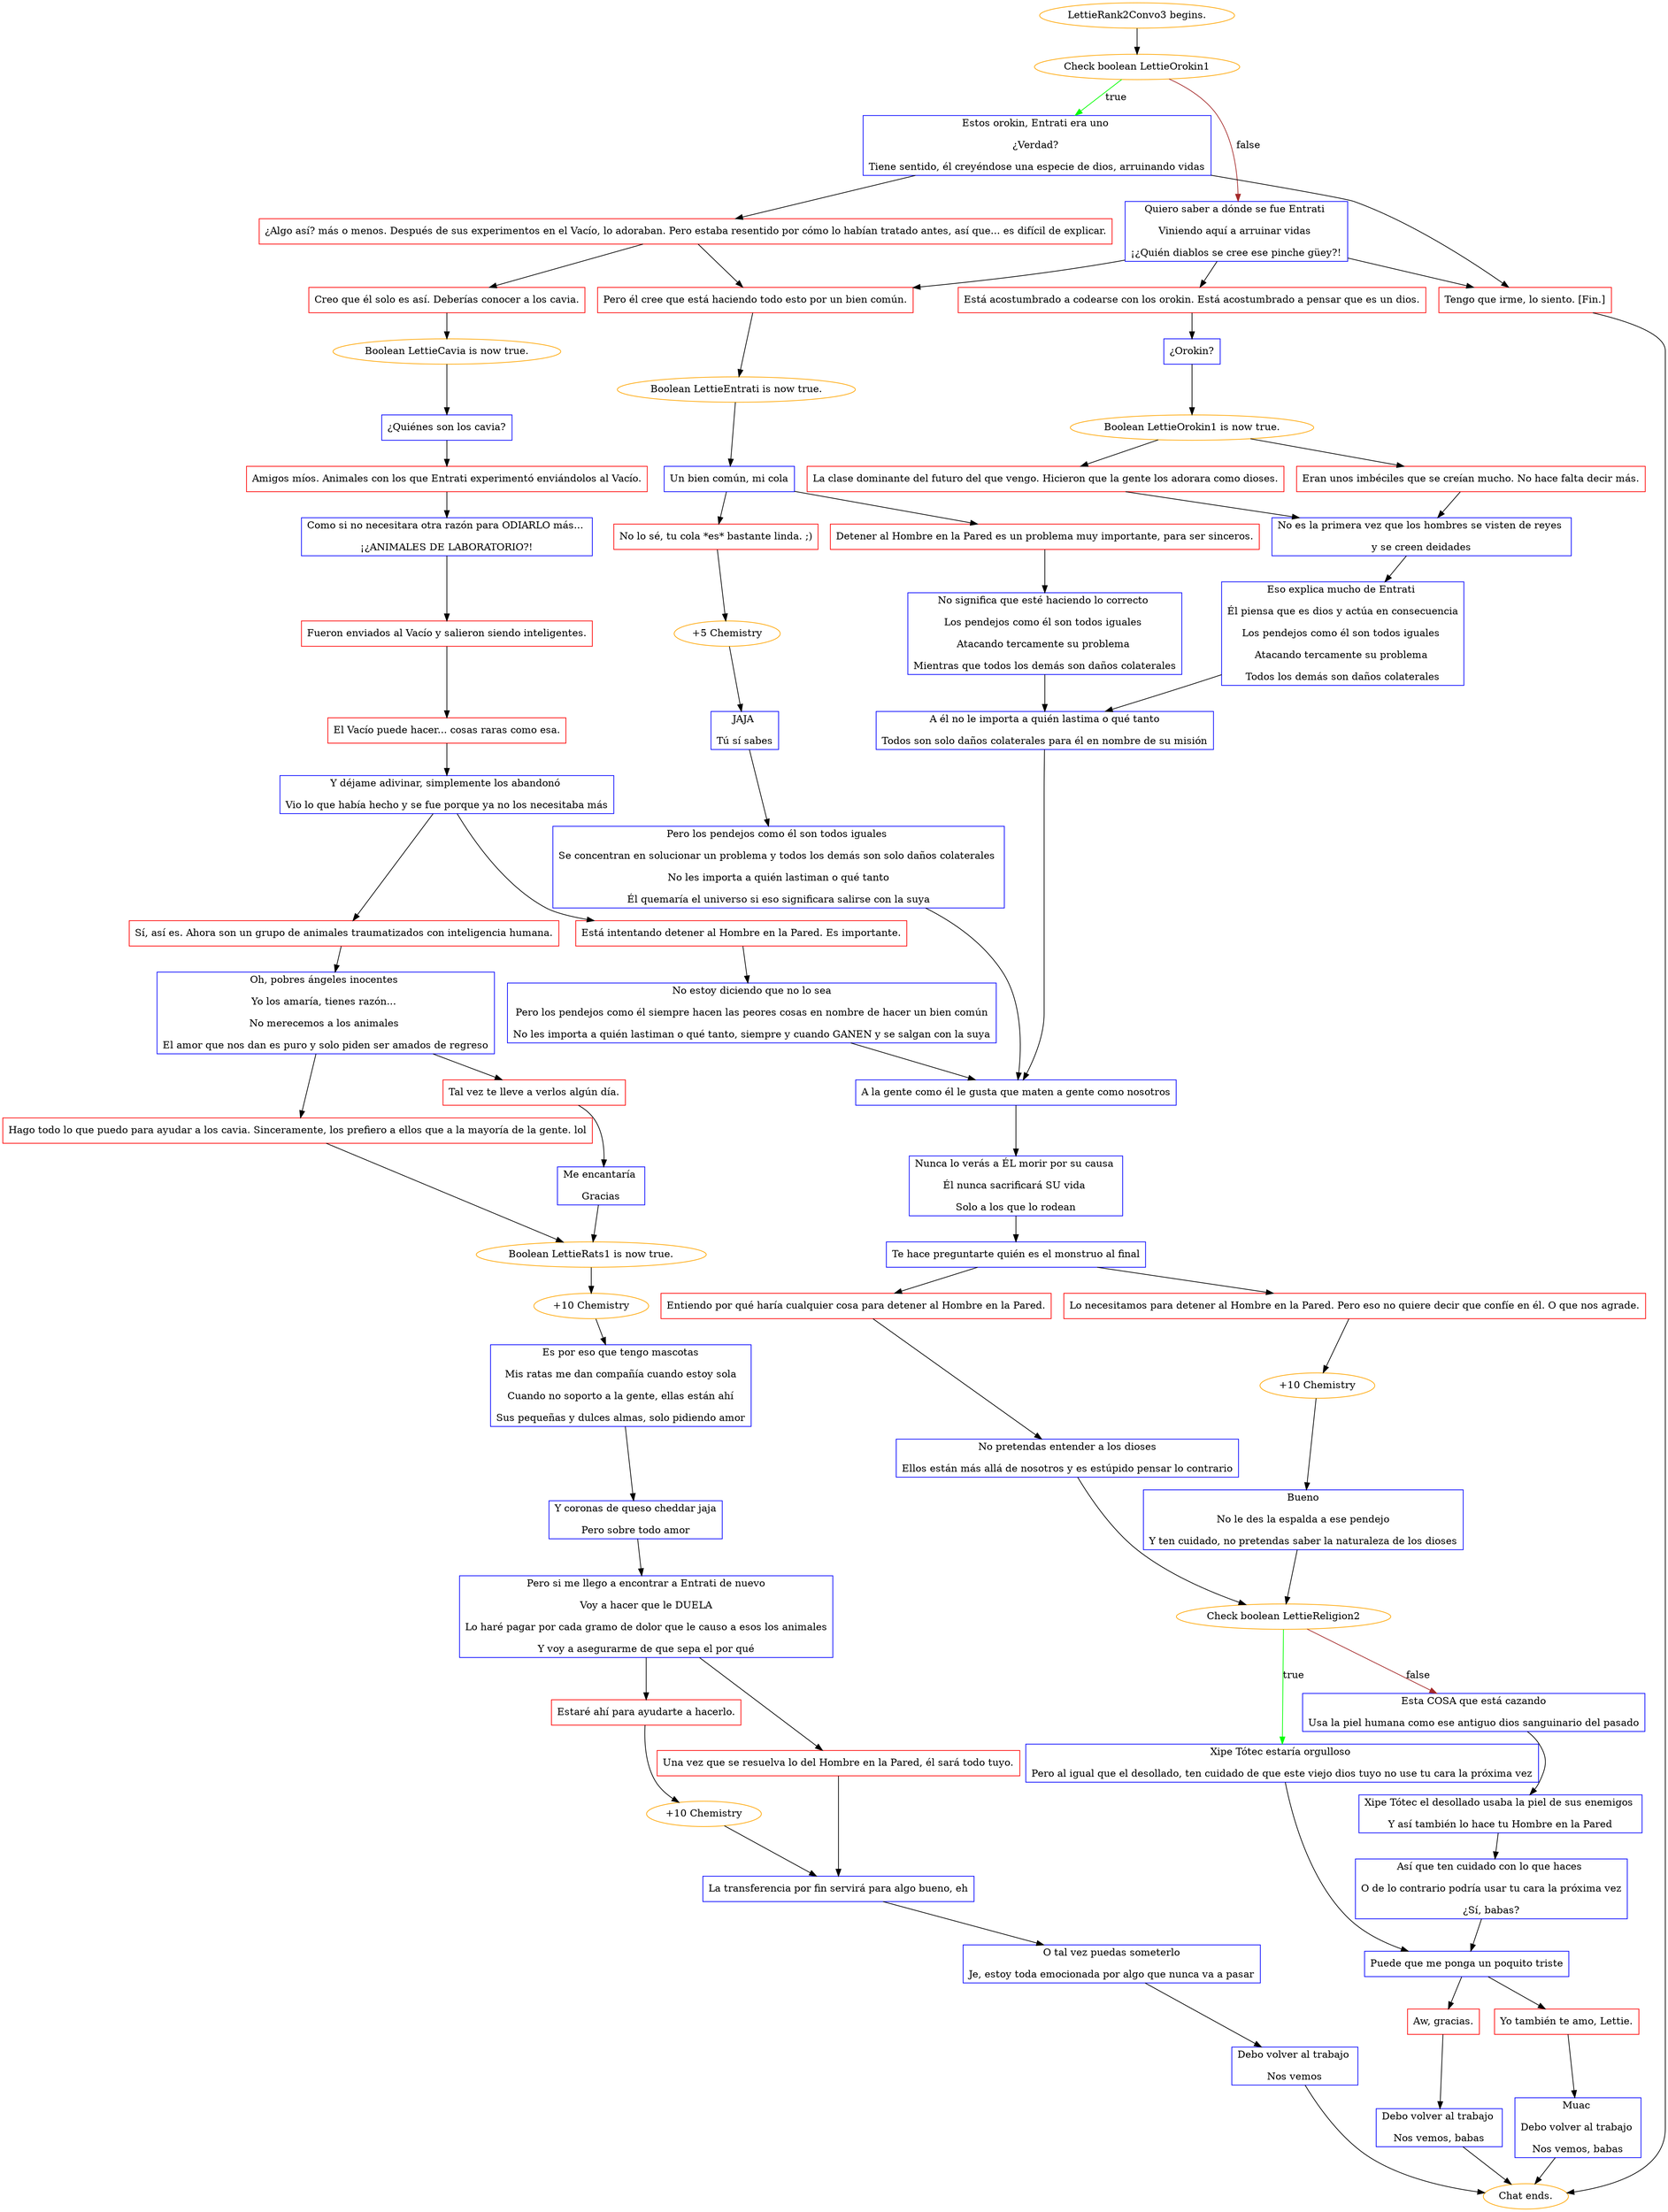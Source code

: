 digraph {
	"LettieRank2Convo3 begins." [color=orange];
		"LettieRank2Convo3 begins." -> j1666291197;
	j1666291197 [label="Check boolean LettieOrokin1",color=orange];
		j1666291197 -> j2846125497 [label=true,color=green];
		j1666291197 -> j2321174067 [label=false,color=brown];
	j2846125497 [label="Estos orokin, Entrati era uno 
¿Verdad? 
Tiene sentido, él creyéndose una especie de dios, arruinando vidas",shape=box,color=blue];
		j2846125497 -> j1890659218;
		j2846125497 -> j2404413793;
	j2321174067 [label="Quiero saber a dónde se fue Entrati 
Viniendo aquí a arruinar vidas 
¡¿Quién diablos se cree ese pinche güey?!",shape=box,color=blue];
		j2321174067 -> j1914182739;
		j2321174067 -> j1068831318;
		j2321174067 -> j2404413793;
	j1890659218 [label="¿Algo así? más o menos. Después de sus experimentos en el Vacío, lo adoraban. Pero estaba resentido por cómo lo habían tratado antes, así que... es difícil de explicar.",shape=box,color=red];
		j1890659218 -> j3861783018;
		j1890659218 -> j1914182739;
	j2404413793 [label="Tengo que irme, lo siento. [Fin.]",shape=box,color=red];
		j2404413793 -> "Chat ends.";
	j1914182739 [label="Pero él cree que está haciendo todo esto por un bien común.",shape=box,color=red];
		j1914182739 -> j1029409335;
	j1068831318 [label="Está acostumbrado a codearse con los orokin. Está acostumbrado a pensar que es un dios.",shape=box,color=red];
		j1068831318 -> j4123248397;
	j3861783018 [label="Creo que él solo es así. Deberías conocer a los cavia.",shape=box,color=red];
		j3861783018 -> j369508426;
	"Chat ends." [color=orange];
	j1029409335 [label="Boolean LettieEntrati is now true.",color=orange];
		j1029409335 -> j3159817546;
	j4123248397 [label="¿Orokin?",shape=box,color=blue];
		j4123248397 -> j4157639181;
	j369508426 [label="Boolean LettieCavia is now true.",color=orange];
		j369508426 -> j3327077383;
	j3159817546 [label="Un bien común, mi cola",shape=box,color=blue];
		j3159817546 -> j657062729;
		j3159817546 -> j1812629202;
	j4157639181 [label="Boolean LettieOrokin1 is now true.",color=orange];
		j4157639181 -> j2369776375;
		j4157639181 -> j4120970425;
	j3327077383 [label="¿Quiénes son los cavia?",shape=box,color=blue];
		j3327077383 -> j294627921;
	j657062729 [label="No lo sé, tu cola *es* bastante linda. ;)",shape=box,color=red];
		j657062729 -> j395045050;
	j1812629202 [label="Detener al Hombre en la Pared es un problema muy importante, para ser sinceros.",shape=box,color=red];
		j1812629202 -> j2934916177;
	j2369776375 [label="La clase dominante del futuro del que vengo. Hicieron que la gente los adorara como dioses.",shape=box,color=red];
		j2369776375 -> j2274454449;
	j4120970425 [label="Eran unos imbéciles que se creían mucho. No hace falta decir más.",shape=box,color=red];
		j4120970425 -> j2274454449;
	j294627921 [label="Amigos míos. Animales con los que Entrati experimentó enviándolos al Vacío.",shape=box,color=red];
		j294627921 -> j2921244449;
	j395045050 [label="+5 Chemistry",color=orange];
		j395045050 -> j4053819315;
	j2934916177 [label="No significa que esté haciendo lo correcto 
Los pendejos como él son todos iguales 
Atacando tercamente su problema 
Mientras que todos los demás son daños colaterales",shape=box,color=blue];
		j2934916177 -> j707214133;
	j2274454449 [label="No es la primera vez que los hombres se visten de reyes 
y se creen deidades",shape=box,color=blue];
		j2274454449 -> j855589385;
	j2921244449 [label="Como si no necesitara otra razón para ODIARLO más... 
¡¿ANIMALES DE LABORATORIO?!",shape=box,color=blue];
		j2921244449 -> j2670781043;
	j4053819315 [label="JAJA 
Tú sí sabes",shape=box,color=blue];
		j4053819315 -> j2621304832;
	j707214133 [label="A él no le importa a quién lastima o qué tanto
Todos son solo daños colaterales para él en nombre de su misión",shape=box,color=blue];
		j707214133 -> j883154378;
	j855589385 [label="Eso explica mucho de Entrati 
Él piensa que es dios y actúa en consecuencia
Los pendejos como él son todos iguales 
Atacando tercamente su problema 
Todos los demás son daños colaterales",shape=box,color=blue];
		j855589385 -> j707214133;
	j2670781043 [label="Fueron enviados al Vacío y salieron siendo inteligentes.",shape=box,color=red];
		j2670781043 -> j2570224560;
	j2621304832 [label="Pero los pendejos como él son todos iguales 
Se concentran en solucionar un problema y todos los demás son solo daños colaterales 
No les importa a quién lastiman o qué tanto
Él quemaría el universo si eso significara salirse con la suya",shape=box,color=blue];
		j2621304832 -> j883154378;
	j883154378 [label="A la gente como él le gusta que maten a gente como nosotros",shape=box,color=blue];
		j883154378 -> j2378300787;
	j2570224560 [label="El Vacío puede hacer... cosas raras como esa.",shape=box,color=red];
		j2570224560 -> j1105627756;
	j2378300787 [label="Nunca lo verás a ÉL morir por su causa 
Él nunca sacrificará SU vida 
Solo a los que lo rodean",shape=box,color=blue];
		j2378300787 -> j2212074804;
	j1105627756 [label="Y déjame adivinar, simplemente los abandonó 
Vio lo que había hecho y se fue porque ya no los necesitaba más",shape=box,color=blue];
		j1105627756 -> j616049793;
		j1105627756 -> j118957124;
	j2212074804 [label="Te hace preguntarte quién es el monstruo al final",shape=box,color=blue];
		j2212074804 -> j2236559663;
		j2212074804 -> j309705050;
	j616049793 [label="Sí, así es. Ahora son un grupo de animales traumatizados con inteligencia humana.",shape=box,color=red];
		j616049793 -> j3896538138;
	j118957124 [label="Está intentando detener al Hombre en la Pared. Es importante.",shape=box,color=red];
		j118957124 -> j958100758;
	j2236559663 [label="Entiendo por qué haría cualquier cosa para detener al Hombre en la Pared.",shape=box,color=red];
		j2236559663 -> j1212788634;
	j309705050 [label="Lo necesitamos para detener al Hombre en la Pared. Pero eso no quiere decir que confíe en él. O que nos agrade.",shape=box,color=red];
		j309705050 -> j2822909548;
	j3896538138 [label="Oh, pobres ángeles inocentes 
Yo los amaría, tienes razón... 
No merecemos a los animales 
El amor que nos dan es puro y solo piden ser amados de regreso",shape=box,color=blue];
		j3896538138 -> j886401290;
		j3896538138 -> j1875678798;
	j958100758 [label="No estoy diciendo que no lo sea
Pero los pendejos como él siempre hacen las peores cosas en nombre de hacer un bien común
No les importa a quién lastiman o qué tanto, siempre y cuando GANEN y se salgan con la suya",shape=box,color=blue];
		j958100758 -> j883154378;
	j1212788634 [label="No pretendas entender a los dioses
Ellos están más allá de nosotros y es estúpido pensar lo contrario",shape=box,color=blue];
		j1212788634 -> j3201214572;
	j2822909548 [label="+10 Chemistry",color=orange];
		j2822909548 -> j2179147401;
	j886401290 [label="Hago todo lo que puedo para ayudar a los cavia. Sinceramente, los prefiero a ellos que a la mayoría de la gente. lol",shape=box,color=red];
		j886401290 -> j854139428;
	j1875678798 [label="Tal vez te lleve a verlos algún día.",shape=box,color=red];
		j1875678798 -> j4129942077;
	j3201214572 [label="Check boolean LettieReligion2",color=orange];
		j3201214572 -> j2214433496 [label=true,color=green];
		j3201214572 -> j1926592989 [label=false,color=brown];
	j2179147401 [label="Bueno
No le des la espalda a ese pendejo
Y ten cuidado, no pretendas saber la naturaleza de los dioses",shape=box,color=blue];
		j2179147401 -> j3201214572;
	j854139428 [label="Boolean LettieRats1 is now true.",color=orange];
		j854139428 -> j3943013008;
	j4129942077 [label="Me encantaría 
Gracias",shape=box,color=blue];
		j4129942077 -> j854139428;
	j2214433496 [label="Xipe Tótec estaría orgulloso 
Pero al igual que el desollado, ten cuidado de que este viejo dios tuyo no use tu cara la próxima vez",shape=box,color=blue];
		j2214433496 -> j134899218;
	j1926592989 [label="Esta COSA que está cazando
Usa la piel humana como ese antiguo dios sanguinario del pasado",shape=box,color=blue];
		j1926592989 -> j460482510;
	j3943013008 [label="+10 Chemistry",color=orange];
		j3943013008 -> j1771768697;
	j134899218 [label="Puede que me ponga un poquito triste",shape=box,color=blue];
		j134899218 -> j3401601914;
		j134899218 -> j2229774103;
	j460482510 [label="Xipe Tótec el desollado usaba la piel de sus enemigos 
Y así también lo hace tu Hombre en la Pared",shape=box,color=blue];
		j460482510 -> j1587668553;
	j1771768697 [label="Es por eso que tengo mascotas
Mis ratas me dan compañía cuando estoy sola
Cuando no soporto a la gente, ellas están ahí
Sus pequeñas y dulces almas, solo pidiendo amor",shape=box,color=blue];
		j1771768697 -> j743395340;
	j3401601914 [label="Aw, gracias.",shape=box,color=red];
		j3401601914 -> j2231853526;
	j2229774103 [label="Yo también te amo, Lettie.",shape=box,color=red];
		j2229774103 -> j539621676;
	j1587668553 [label="Así que ten cuidado con lo que haces 
O de lo contrario podría usar tu cara la próxima vez
¿Sí, babas?",shape=box,color=blue];
		j1587668553 -> j134899218;
	j743395340 [label="Y coronas de queso cheddar jaja
Pero sobre todo amor",shape=box,color=blue];
		j743395340 -> j2690349261;
	j2231853526 [label="Debo volver al trabajo 
Nos vemos, babas",shape=box,color=blue];
		j2231853526 -> "Chat ends.";
	j539621676 [label="Muac 
Debo volver al trabajo 
Nos vemos, babas",shape=box,color=blue];
		j539621676 -> "Chat ends.";
	j2690349261 [label="Pero si me llego a encontrar a Entrati de nuevo
Voy a hacer que le DUELA
Lo haré pagar por cada gramo de dolor que le causo a esos los animales
Y voy a asegurarme de que sepa el por qué",shape=box,color=blue];
		j2690349261 -> j4271018399;
		j2690349261 -> j1226917972;
	j4271018399 [label="Estaré ahí para ayudarte a hacerlo.",shape=box,color=red];
		j4271018399 -> j2476981664;
	j1226917972 [label="Una vez que se resuelva lo del Hombre en la Pared, él sará todo tuyo.",shape=box,color=red];
		j1226917972 -> j2954191286;
	j2476981664 [label="+10 Chemistry",color=orange];
		j2476981664 -> j2954191286;
	j2954191286 [label="La transferencia por fin servirá para algo bueno, eh",shape=box,color=blue];
		j2954191286 -> j2667650571;
	j2667650571 [label="O tal vez puedas someterlo
Je, estoy toda emocionada por algo que nunca va a pasar",shape=box,color=blue];
		j2667650571 -> j1453470869;
	j1453470869 [label="Debo volver al trabajo 
Nos vemos",shape=box,color=blue];
		j1453470869 -> "Chat ends.";
}